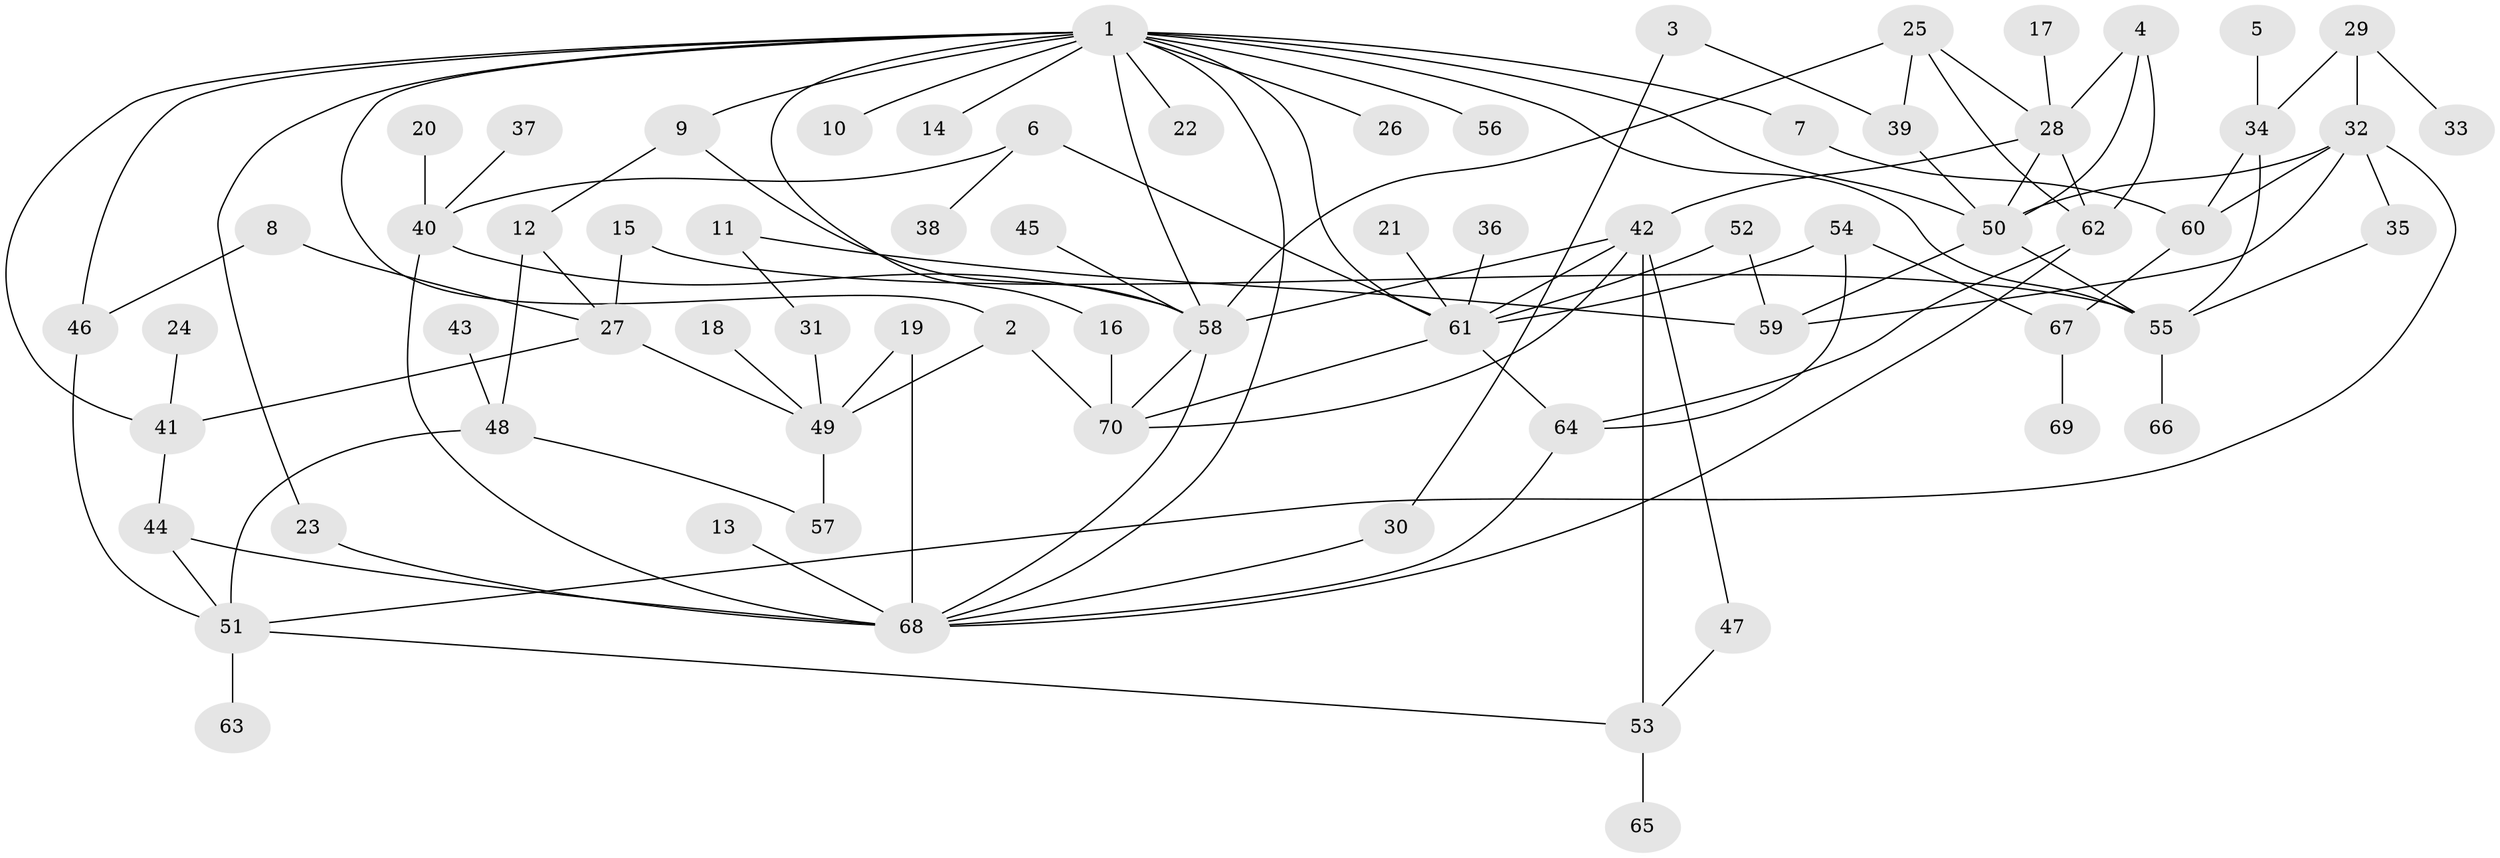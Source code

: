 // original degree distribution, {7: 0.014285714285714285, 6: 0.04285714285714286, 5: 0.05714285714285714, 3: 0.22857142857142856, 2: 0.2642857142857143, 4: 0.10714285714285714, 9: 0.007142857142857143, 1: 0.2785714285714286}
// Generated by graph-tools (version 1.1) at 2025/25/03/09/25 03:25:35]
// undirected, 70 vertices, 111 edges
graph export_dot {
graph [start="1"]
  node [color=gray90,style=filled];
  1;
  2;
  3;
  4;
  5;
  6;
  7;
  8;
  9;
  10;
  11;
  12;
  13;
  14;
  15;
  16;
  17;
  18;
  19;
  20;
  21;
  22;
  23;
  24;
  25;
  26;
  27;
  28;
  29;
  30;
  31;
  32;
  33;
  34;
  35;
  36;
  37;
  38;
  39;
  40;
  41;
  42;
  43;
  44;
  45;
  46;
  47;
  48;
  49;
  50;
  51;
  52;
  53;
  54;
  55;
  56;
  57;
  58;
  59;
  60;
  61;
  62;
  63;
  64;
  65;
  66;
  67;
  68;
  69;
  70;
  1 -- 2 [weight=1.0];
  1 -- 7 [weight=1.0];
  1 -- 9 [weight=1.0];
  1 -- 10 [weight=1.0];
  1 -- 14 [weight=1.0];
  1 -- 16 [weight=1.0];
  1 -- 22 [weight=1.0];
  1 -- 23 [weight=1.0];
  1 -- 26 [weight=1.0];
  1 -- 41 [weight=1.0];
  1 -- 46 [weight=1.0];
  1 -- 50 [weight=1.0];
  1 -- 55 [weight=1.0];
  1 -- 56 [weight=1.0];
  1 -- 58 [weight=1.0];
  1 -- 61 [weight=1.0];
  1 -- 68 [weight=1.0];
  2 -- 49 [weight=1.0];
  2 -- 70 [weight=1.0];
  3 -- 30 [weight=1.0];
  3 -- 39 [weight=1.0];
  4 -- 28 [weight=1.0];
  4 -- 50 [weight=1.0];
  4 -- 62 [weight=1.0];
  5 -- 34 [weight=1.0];
  6 -- 38 [weight=1.0];
  6 -- 40 [weight=1.0];
  6 -- 61 [weight=1.0];
  7 -- 60 [weight=1.0];
  8 -- 27 [weight=1.0];
  8 -- 46 [weight=1.0];
  9 -- 12 [weight=1.0];
  9 -- 58 [weight=1.0];
  11 -- 31 [weight=1.0];
  11 -- 59 [weight=1.0];
  12 -- 27 [weight=1.0];
  12 -- 48 [weight=1.0];
  13 -- 68 [weight=1.0];
  15 -- 27 [weight=1.0];
  15 -- 55 [weight=1.0];
  16 -- 70 [weight=1.0];
  17 -- 28 [weight=1.0];
  18 -- 49 [weight=1.0];
  19 -- 49 [weight=2.0];
  19 -- 68 [weight=1.0];
  20 -- 40 [weight=1.0];
  21 -- 61 [weight=1.0];
  23 -- 68 [weight=1.0];
  24 -- 41 [weight=1.0];
  25 -- 28 [weight=1.0];
  25 -- 39 [weight=1.0];
  25 -- 58 [weight=1.0];
  25 -- 62 [weight=1.0];
  27 -- 41 [weight=1.0];
  27 -- 49 [weight=1.0];
  28 -- 42 [weight=1.0];
  28 -- 50 [weight=1.0];
  28 -- 62 [weight=1.0];
  29 -- 32 [weight=1.0];
  29 -- 33 [weight=1.0];
  29 -- 34 [weight=1.0];
  30 -- 68 [weight=1.0];
  31 -- 49 [weight=1.0];
  32 -- 35 [weight=1.0];
  32 -- 50 [weight=1.0];
  32 -- 51 [weight=1.0];
  32 -- 59 [weight=1.0];
  32 -- 60 [weight=1.0];
  34 -- 55 [weight=1.0];
  34 -- 60 [weight=1.0];
  35 -- 55 [weight=1.0];
  36 -- 61 [weight=1.0];
  37 -- 40 [weight=1.0];
  39 -- 50 [weight=1.0];
  40 -- 58 [weight=1.0];
  40 -- 68 [weight=2.0];
  41 -- 44 [weight=1.0];
  42 -- 47 [weight=1.0];
  42 -- 53 [weight=1.0];
  42 -- 58 [weight=1.0];
  42 -- 61 [weight=1.0];
  42 -- 70 [weight=1.0];
  43 -- 48 [weight=1.0];
  44 -- 51 [weight=1.0];
  44 -- 68 [weight=1.0];
  45 -- 58 [weight=1.0];
  46 -- 51 [weight=1.0];
  47 -- 53 [weight=1.0];
  48 -- 51 [weight=1.0];
  48 -- 57 [weight=1.0];
  49 -- 57 [weight=1.0];
  50 -- 55 [weight=1.0];
  50 -- 59 [weight=1.0];
  51 -- 53 [weight=1.0];
  51 -- 63 [weight=1.0];
  52 -- 59 [weight=1.0];
  52 -- 61 [weight=1.0];
  53 -- 65 [weight=1.0];
  54 -- 61 [weight=1.0];
  54 -- 64 [weight=1.0];
  54 -- 67 [weight=1.0];
  55 -- 66 [weight=1.0];
  58 -- 68 [weight=1.0];
  58 -- 70 [weight=1.0];
  60 -- 67 [weight=2.0];
  61 -- 64 [weight=1.0];
  61 -- 70 [weight=1.0];
  62 -- 64 [weight=1.0];
  62 -- 68 [weight=1.0];
  64 -- 68 [weight=1.0];
  67 -- 69 [weight=1.0];
}
